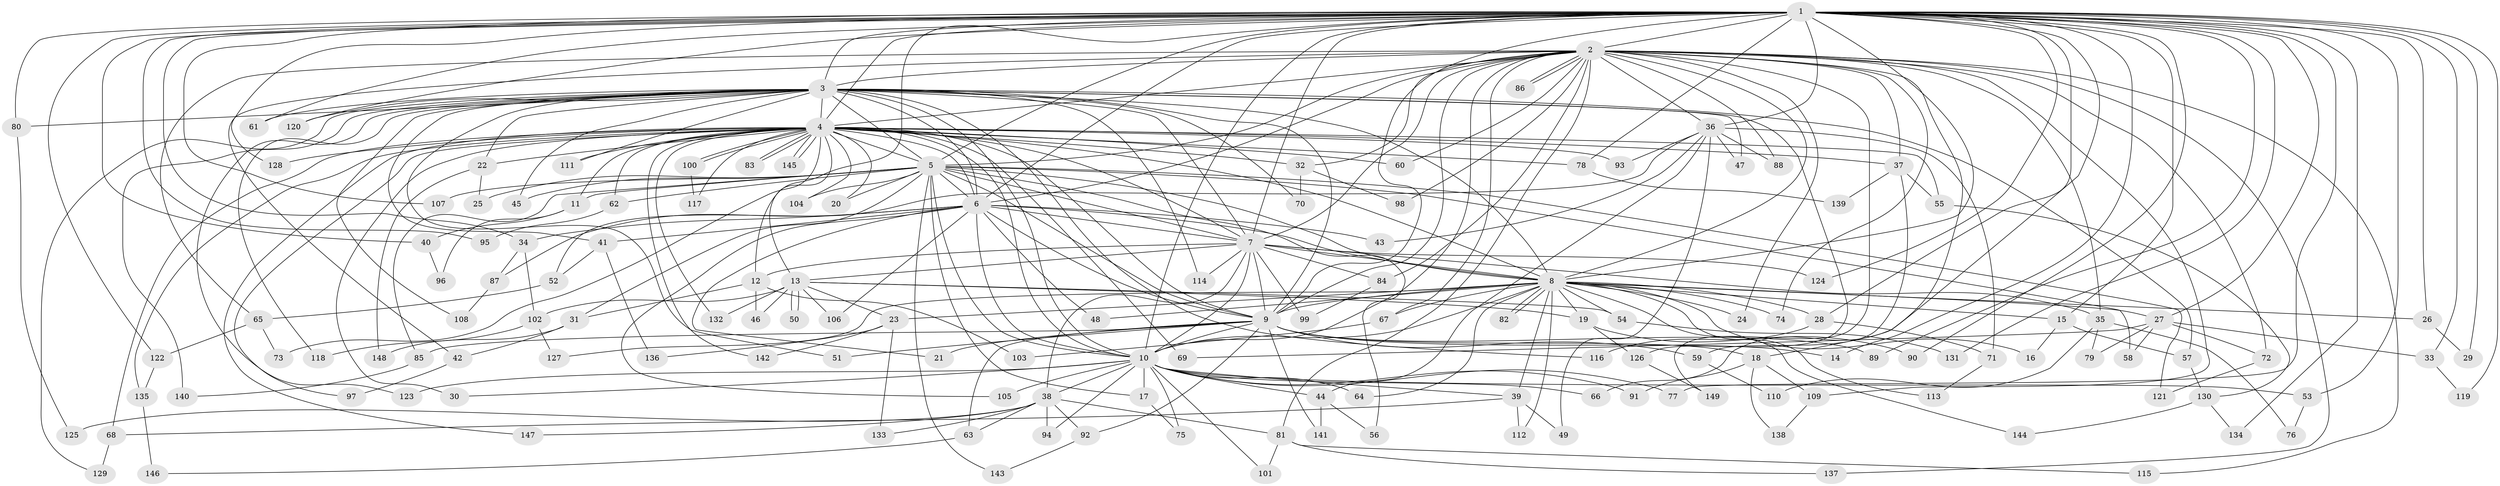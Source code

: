 // coarse degree distribution, {35: 0.008620689655172414, 29: 0.017241379310344827, 26: 0.008620689655172414, 46: 0.008620689655172414, 21: 0.017241379310344827, 16: 0.008620689655172414, 17: 0.008620689655172414, 4: 0.10344827586206896, 7: 0.008620689655172414, 11: 0.017241379310344827, 2: 0.5775862068965517, 5: 0.034482758620689655, 3: 0.13793103448275862, 6: 0.008620689655172414, 8: 0.008620689655172414, 1: 0.02586206896551724}
// Generated by graph-tools (version 1.1) at 2025/51/02/27/25 19:51:44]
// undirected, 149 vertices, 323 edges
graph export_dot {
graph [start="1"]
  node [color=gray90,style=filled];
  1;
  2;
  3;
  4;
  5;
  6;
  7;
  8;
  9;
  10;
  11;
  12;
  13;
  14;
  15;
  16;
  17;
  18;
  19;
  20;
  21;
  22;
  23;
  24;
  25;
  26;
  27;
  28;
  29;
  30;
  31;
  32;
  33;
  34;
  35;
  36;
  37;
  38;
  39;
  40;
  41;
  42;
  43;
  44;
  45;
  46;
  47;
  48;
  49;
  50;
  51;
  52;
  53;
  54;
  55;
  56;
  57;
  58;
  59;
  60;
  61;
  62;
  63;
  64;
  65;
  66;
  67;
  68;
  69;
  70;
  71;
  72;
  73;
  74;
  75;
  76;
  77;
  78;
  79;
  80;
  81;
  82;
  83;
  84;
  85;
  86;
  87;
  88;
  89;
  90;
  91;
  92;
  93;
  94;
  95;
  96;
  97;
  98;
  99;
  100;
  101;
  102;
  103;
  104;
  105;
  106;
  107;
  108;
  109;
  110;
  111;
  112;
  113;
  114;
  115;
  116;
  117;
  118;
  119;
  120;
  121;
  122;
  123;
  124;
  125;
  126;
  127;
  128;
  129;
  130;
  131;
  132;
  133;
  134;
  135;
  136;
  137;
  138;
  139;
  140;
  141;
  142;
  143;
  144;
  145;
  146;
  147;
  148;
  149;
  1 -- 2;
  1 -- 3;
  1 -- 4;
  1 -- 5;
  1 -- 6;
  1 -- 7;
  1 -- 8;
  1 -- 9;
  1 -- 10;
  1 -- 12;
  1 -- 14;
  1 -- 15;
  1 -- 26;
  1 -- 27;
  1 -- 28;
  1 -- 29;
  1 -- 33;
  1 -- 34;
  1 -- 36;
  1 -- 40;
  1 -- 53;
  1 -- 61;
  1 -- 66;
  1 -- 77;
  1 -- 78;
  1 -- 80;
  1 -- 89;
  1 -- 90;
  1 -- 95;
  1 -- 107;
  1 -- 119;
  1 -- 120;
  1 -- 122;
  1 -- 124;
  1 -- 128;
  1 -- 131;
  1 -- 134;
  2 -- 3;
  2 -- 4;
  2 -- 5;
  2 -- 6;
  2 -- 7;
  2 -- 8;
  2 -- 9;
  2 -- 10;
  2 -- 18;
  2 -- 24;
  2 -- 32;
  2 -- 35;
  2 -- 36;
  2 -- 37;
  2 -- 42;
  2 -- 60;
  2 -- 65;
  2 -- 67;
  2 -- 72;
  2 -- 74;
  2 -- 81;
  2 -- 84;
  2 -- 86;
  2 -- 86;
  2 -- 88;
  2 -- 98;
  2 -- 109;
  2 -- 115;
  2 -- 137;
  2 -- 149;
  3 -- 4;
  3 -- 5;
  3 -- 6;
  3 -- 7;
  3 -- 8;
  3 -- 9;
  3 -- 10;
  3 -- 22;
  3 -- 41;
  3 -- 45;
  3 -- 47;
  3 -- 51;
  3 -- 57;
  3 -- 61;
  3 -- 70;
  3 -- 80;
  3 -- 108;
  3 -- 111;
  3 -- 114;
  3 -- 116;
  3 -- 118;
  3 -- 120;
  3 -- 123;
  3 -- 126;
  3 -- 129;
  3 -- 140;
  4 -- 5;
  4 -- 6;
  4 -- 7;
  4 -- 8;
  4 -- 9;
  4 -- 10;
  4 -- 11;
  4 -- 13;
  4 -- 20;
  4 -- 22;
  4 -- 30;
  4 -- 32;
  4 -- 37;
  4 -- 55;
  4 -- 60;
  4 -- 62;
  4 -- 68;
  4 -- 69;
  4 -- 73;
  4 -- 78;
  4 -- 83;
  4 -- 83;
  4 -- 93;
  4 -- 97;
  4 -- 100;
  4 -- 100;
  4 -- 104;
  4 -- 111;
  4 -- 117;
  4 -- 128;
  4 -- 132;
  4 -- 135;
  4 -- 142;
  4 -- 145;
  4 -- 145;
  4 -- 147;
  5 -- 6;
  5 -- 7;
  5 -- 8;
  5 -- 9;
  5 -- 10;
  5 -- 11;
  5 -- 17;
  5 -- 20;
  5 -- 25;
  5 -- 31;
  5 -- 45;
  5 -- 56;
  5 -- 58;
  5 -- 62;
  5 -- 85;
  5 -- 104;
  5 -- 107;
  5 -- 121;
  5 -- 143;
  6 -- 7;
  6 -- 8;
  6 -- 9;
  6 -- 10;
  6 -- 21;
  6 -- 34;
  6 -- 41;
  6 -- 43;
  6 -- 48;
  6 -- 87;
  6 -- 105;
  6 -- 106;
  7 -- 8;
  7 -- 9;
  7 -- 10;
  7 -- 12;
  7 -- 13;
  7 -- 35;
  7 -- 38;
  7 -- 84;
  7 -- 99;
  7 -- 114;
  7 -- 124;
  8 -- 9;
  8 -- 10;
  8 -- 15;
  8 -- 16;
  8 -- 19;
  8 -- 23;
  8 -- 24;
  8 -- 26;
  8 -- 27;
  8 -- 28;
  8 -- 39;
  8 -- 48;
  8 -- 54;
  8 -- 64;
  8 -- 67;
  8 -- 74;
  8 -- 82;
  8 -- 82;
  8 -- 112;
  8 -- 113;
  8 -- 127;
  8 -- 144;
  9 -- 10;
  9 -- 14;
  9 -- 18;
  9 -- 21;
  9 -- 51;
  9 -- 59;
  9 -- 63;
  9 -- 85;
  9 -- 89;
  9 -- 92;
  9 -- 141;
  10 -- 17;
  10 -- 30;
  10 -- 38;
  10 -- 39;
  10 -- 44;
  10 -- 53;
  10 -- 64;
  10 -- 66;
  10 -- 75;
  10 -- 77;
  10 -- 91;
  10 -- 94;
  10 -- 101;
  10 -- 105;
  10 -- 123;
  11 -- 40;
  11 -- 96;
  12 -- 31;
  12 -- 46;
  12 -- 103;
  13 -- 19;
  13 -- 23;
  13 -- 46;
  13 -- 50;
  13 -- 50;
  13 -- 54;
  13 -- 102;
  13 -- 106;
  13 -- 132;
  15 -- 16;
  15 -- 57;
  17 -- 75;
  18 -- 91;
  18 -- 109;
  18 -- 138;
  19 -- 90;
  19 -- 126;
  22 -- 25;
  22 -- 148;
  23 -- 133;
  23 -- 136;
  23 -- 142;
  26 -- 29;
  27 -- 33;
  27 -- 58;
  27 -- 69;
  27 -- 72;
  27 -- 79;
  28 -- 71;
  28 -- 116;
  31 -- 42;
  31 -- 148;
  32 -- 70;
  32 -- 98;
  33 -- 119;
  34 -- 87;
  34 -- 102;
  35 -- 76;
  35 -- 79;
  35 -- 110;
  36 -- 43;
  36 -- 44;
  36 -- 47;
  36 -- 49;
  36 -- 52;
  36 -- 71;
  36 -- 88;
  36 -- 93;
  37 -- 55;
  37 -- 59;
  37 -- 139;
  38 -- 63;
  38 -- 81;
  38 -- 92;
  38 -- 94;
  38 -- 125;
  38 -- 133;
  38 -- 147;
  39 -- 49;
  39 -- 68;
  39 -- 112;
  40 -- 96;
  41 -- 52;
  41 -- 136;
  42 -- 97;
  44 -- 56;
  44 -- 141;
  52 -- 65;
  53 -- 76;
  54 -- 131;
  55 -- 130;
  57 -- 130;
  59 -- 110;
  62 -- 95;
  63 -- 146;
  65 -- 73;
  65 -- 122;
  67 -- 103;
  68 -- 129;
  71 -- 113;
  72 -- 121;
  78 -- 139;
  80 -- 125;
  81 -- 101;
  81 -- 115;
  81 -- 137;
  84 -- 99;
  85 -- 140;
  87 -- 108;
  92 -- 143;
  100 -- 117;
  102 -- 118;
  102 -- 127;
  109 -- 138;
  122 -- 135;
  126 -- 149;
  130 -- 134;
  130 -- 144;
  135 -- 146;
}
